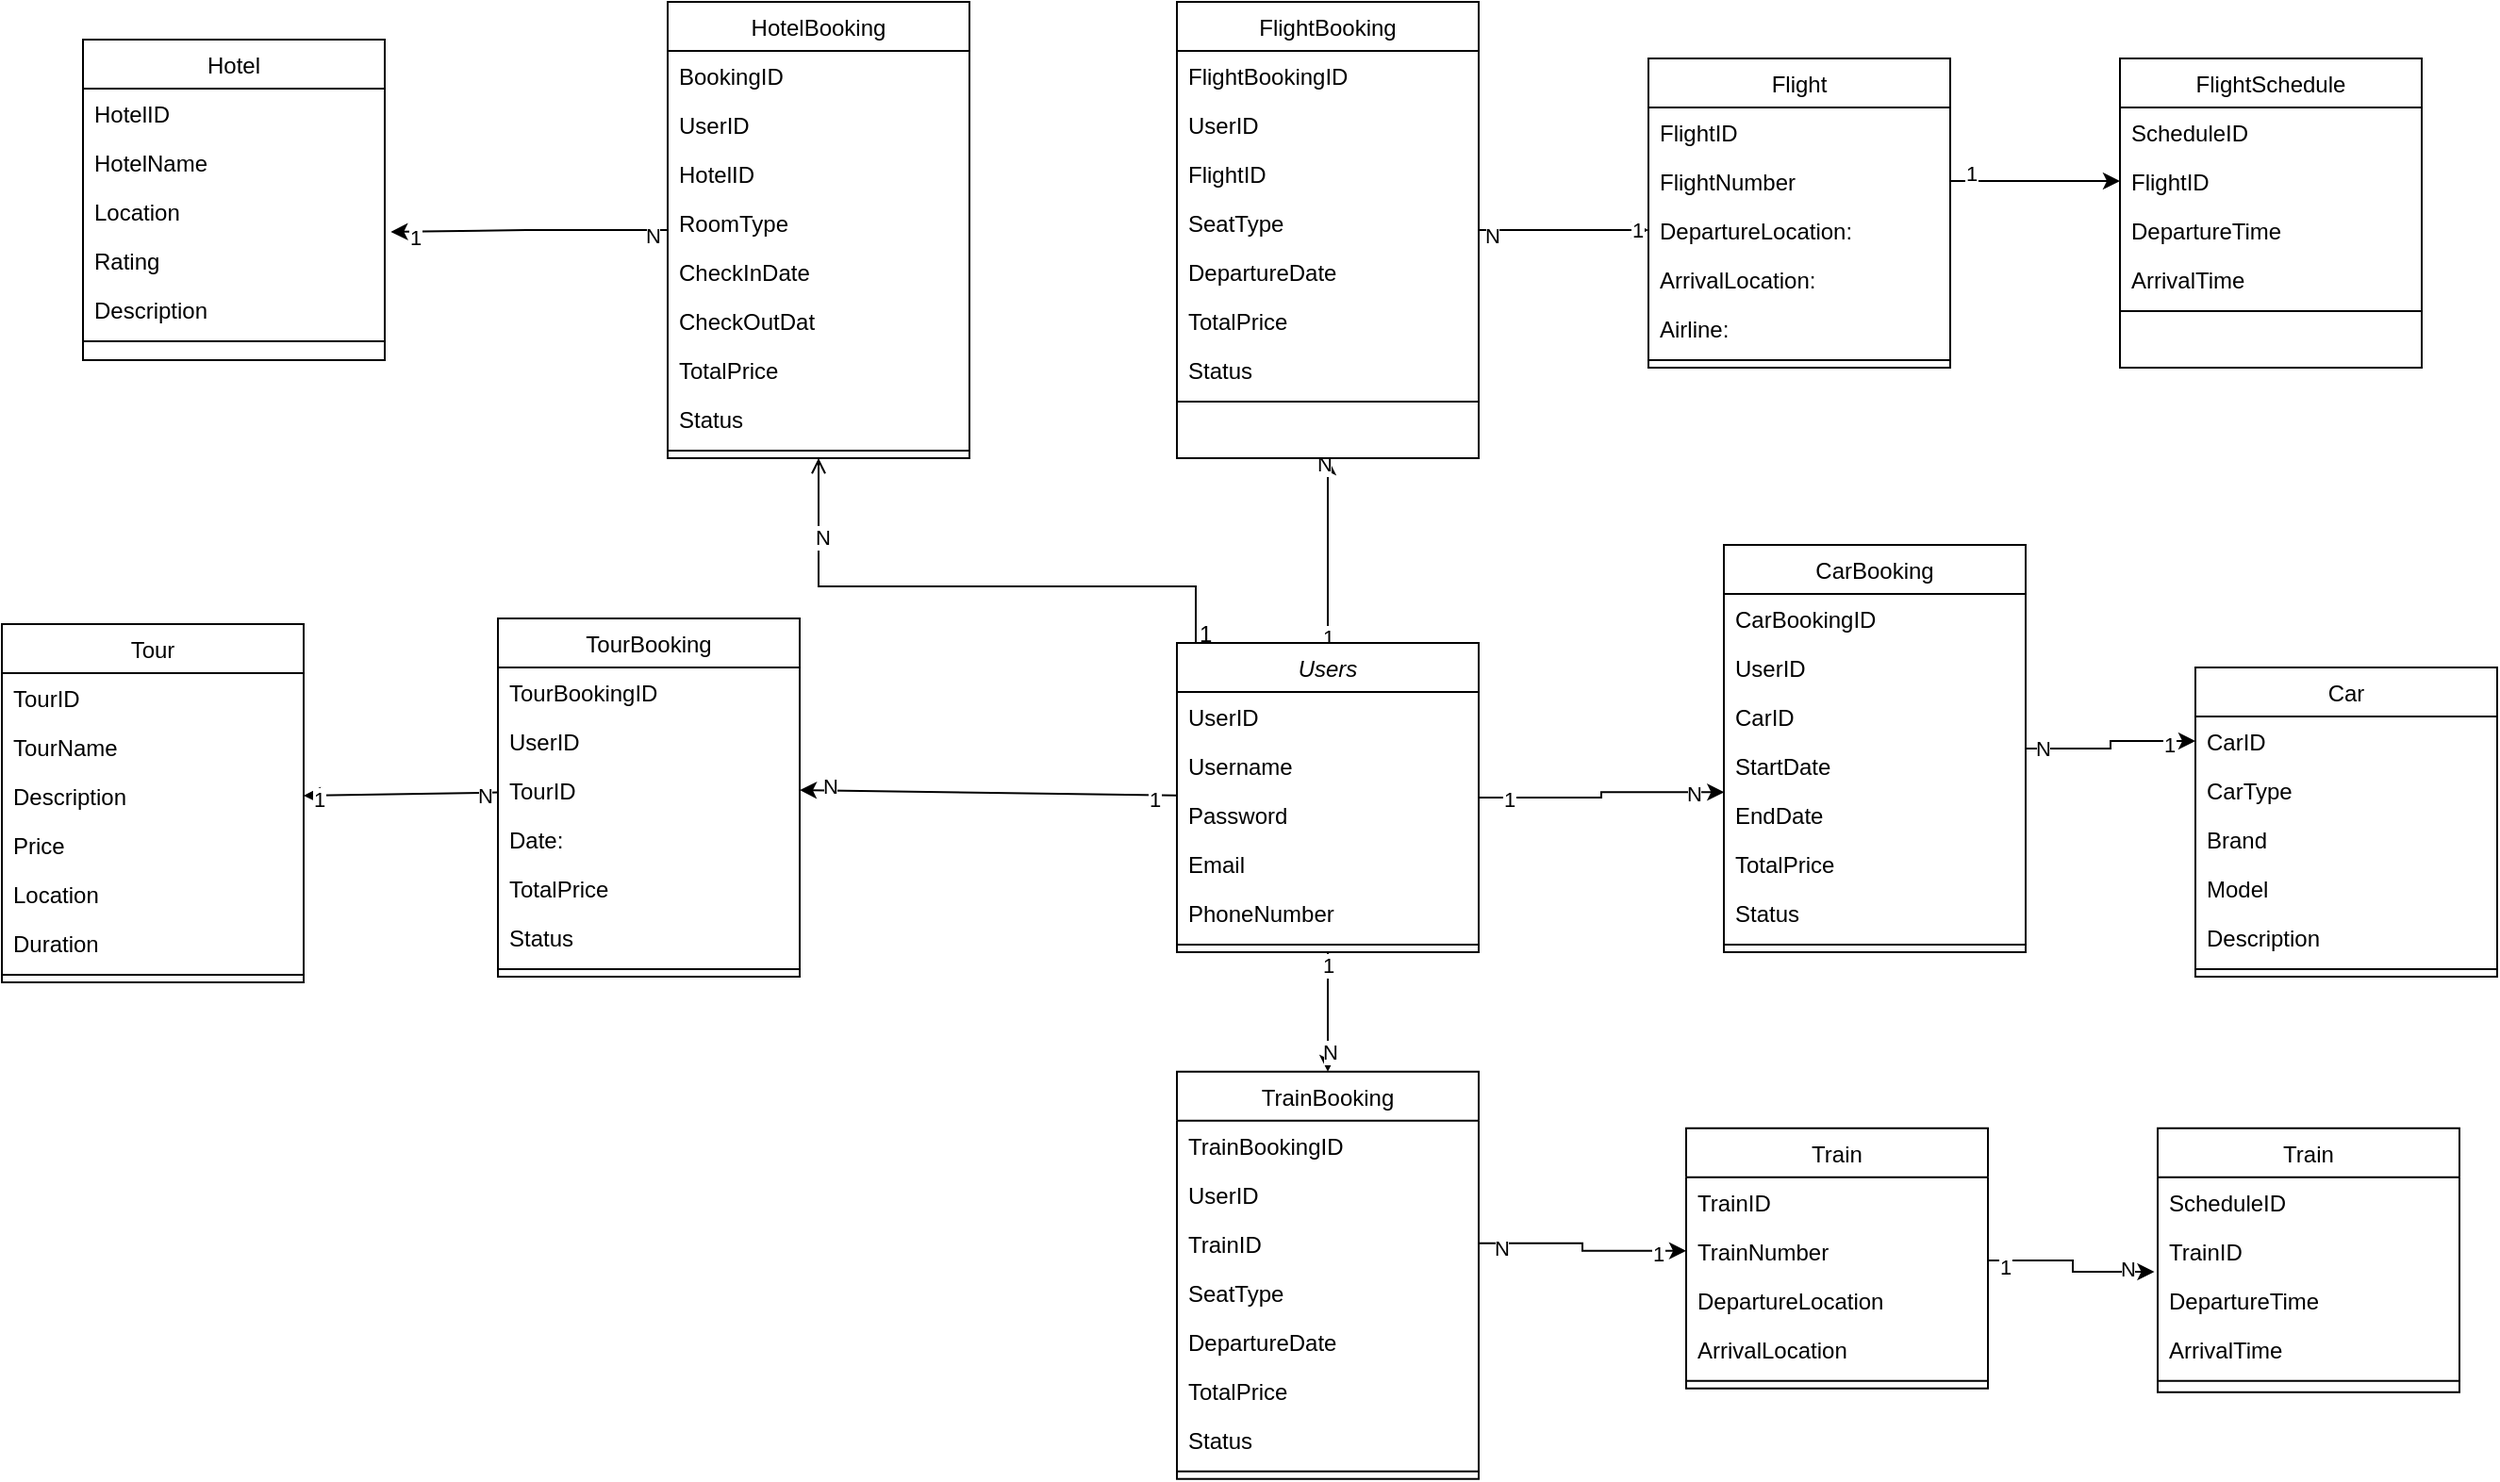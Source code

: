 <mxfile version="24.7.17">
  <diagram id="C5RBs43oDa-KdzZeNtuy" name="Page-1">
    <mxGraphModel dx="2336" dy="1909" grid="1" gridSize="10" guides="1" tooltips="1" connect="1" arrows="1" fold="1" page="1" pageScale="1" pageWidth="827" pageHeight="1169" math="0" shadow="0">
      <root>
        <mxCell id="WIyWlLk6GJQsqaUBKTNV-0" />
        <mxCell id="WIyWlLk6GJQsqaUBKTNV-1" parent="WIyWlLk6GJQsqaUBKTNV-0" />
        <mxCell id="hMe0CKcaAXt018rbI0BS-147" style="edgeStyle=orthogonalEdgeStyle;rounded=0;orthogonalLoop=1;jettySize=auto;html=1;entryX=0.5;entryY=1;entryDx=0;entryDy=0;" parent="WIyWlLk6GJQsqaUBKTNV-1" source="zkfFHV4jXpPFQw0GAbJ--0" target="hMe0CKcaAXt018rbI0BS-29" edge="1">
          <mxGeometry relative="1" as="geometry" />
        </mxCell>
        <mxCell id="hMe0CKcaAXt018rbI0BS-148" value="1" style="edgeLabel;html=1;align=center;verticalAlign=middle;resizable=0;points=[];" parent="hMe0CKcaAXt018rbI0BS-147" vertex="1" connectable="0">
          <mxGeometry x="-0.942" relative="1" as="geometry">
            <mxPoint as="offset" />
          </mxGeometry>
        </mxCell>
        <mxCell id="hMe0CKcaAXt018rbI0BS-149" value="N" style="edgeLabel;html=1;align=center;verticalAlign=middle;resizable=0;points=[];" parent="hMe0CKcaAXt018rbI0BS-147" vertex="1" connectable="0">
          <mxGeometry x="0.935" y="2" relative="1" as="geometry">
            <mxPoint as="offset" />
          </mxGeometry>
        </mxCell>
        <mxCell id="hMe0CKcaAXt018rbI0BS-162" style="edgeStyle=orthogonalEdgeStyle;rounded=0;orthogonalLoop=1;jettySize=auto;html=1;entryX=0.001;entryY=1.043;entryDx=0;entryDy=0;entryPerimeter=0;" parent="WIyWlLk6GJQsqaUBKTNV-1" source="zkfFHV4jXpPFQw0GAbJ--0" target="hMe0CKcaAXt018rbI0BS-89" edge="1">
          <mxGeometry relative="1" as="geometry" />
        </mxCell>
        <mxCell id="hMe0CKcaAXt018rbI0BS-164" value="1" style="edgeLabel;html=1;align=center;verticalAlign=middle;resizable=0;points=[];" parent="hMe0CKcaAXt018rbI0BS-162" vertex="1" connectable="0">
          <mxGeometry x="-0.765" y="-1" relative="1" as="geometry">
            <mxPoint as="offset" />
          </mxGeometry>
        </mxCell>
        <mxCell id="hMe0CKcaAXt018rbI0BS-165" value="N" style="edgeLabel;html=1;align=center;verticalAlign=middle;resizable=0;points=[];" parent="hMe0CKcaAXt018rbI0BS-162" vertex="1" connectable="0">
          <mxGeometry x="0.752" y="-1" relative="1" as="geometry">
            <mxPoint as="offset" />
          </mxGeometry>
        </mxCell>
        <mxCell id="hMe0CKcaAXt018rbI0BS-168" style="edgeStyle=orthogonalEdgeStyle;rounded=0;orthogonalLoop=1;jettySize=auto;html=1;entryX=0.5;entryY=0;entryDx=0;entryDy=0;" parent="WIyWlLk6GJQsqaUBKTNV-1" source="zkfFHV4jXpPFQw0GAbJ--0" target="hMe0CKcaAXt018rbI0BS-112" edge="1">
          <mxGeometry relative="1" as="geometry" />
        </mxCell>
        <mxCell id="hMe0CKcaAXt018rbI0BS-170" value="1" style="edgeLabel;html=1;align=center;verticalAlign=middle;resizable=0;points=[];" parent="hMe0CKcaAXt018rbI0BS-168" vertex="1" connectable="0">
          <mxGeometry x="-0.791" relative="1" as="geometry">
            <mxPoint as="offset" />
          </mxGeometry>
        </mxCell>
        <mxCell id="hMe0CKcaAXt018rbI0BS-171" value="N" style="edgeLabel;html=1;align=center;verticalAlign=middle;resizable=0;points=[];" parent="hMe0CKcaAXt018rbI0BS-168" vertex="1" connectable="0">
          <mxGeometry x="0.678" y="1" relative="1" as="geometry">
            <mxPoint as="offset" />
          </mxGeometry>
        </mxCell>
        <mxCell id="zkfFHV4jXpPFQw0GAbJ--0" value="Users" style="swimlane;fontStyle=2;align=center;verticalAlign=top;childLayout=stackLayout;horizontal=1;startSize=26;horizontalStack=0;resizeParent=1;resizeLast=0;collapsible=1;marginBottom=0;rounded=0;shadow=0;strokeWidth=1;" parent="WIyWlLk6GJQsqaUBKTNV-1" vertex="1">
          <mxGeometry x="50" y="30" width="160" height="164" as="geometry">
            <mxRectangle x="230" y="140" width="160" height="26" as="alternateBounds" />
          </mxGeometry>
        </mxCell>
        <mxCell id="zkfFHV4jXpPFQw0GAbJ--1" value="UserID" style="text;align=left;verticalAlign=top;spacingLeft=4;spacingRight=4;overflow=hidden;rotatable=0;points=[[0,0.5],[1,0.5]];portConstraint=eastwest;" parent="zkfFHV4jXpPFQw0GAbJ--0" vertex="1">
          <mxGeometry y="26" width="160" height="26" as="geometry" />
        </mxCell>
        <mxCell id="zkfFHV4jXpPFQw0GAbJ--2" value="Username" style="text;align=left;verticalAlign=top;spacingLeft=4;spacingRight=4;overflow=hidden;rotatable=0;points=[[0,0.5],[1,0.5]];portConstraint=eastwest;rounded=0;shadow=0;html=0;" parent="zkfFHV4jXpPFQw0GAbJ--0" vertex="1">
          <mxGeometry y="52" width="160" height="26" as="geometry" />
        </mxCell>
        <mxCell id="zkfFHV4jXpPFQw0GAbJ--3" value="Password" style="text;align=left;verticalAlign=top;spacingLeft=4;spacingRight=4;overflow=hidden;rotatable=0;points=[[0,0.5],[1,0.5]];portConstraint=eastwest;rounded=0;shadow=0;html=0;" parent="zkfFHV4jXpPFQw0GAbJ--0" vertex="1">
          <mxGeometry y="78" width="160" height="26" as="geometry" />
        </mxCell>
        <mxCell id="hMe0CKcaAXt018rbI0BS-12" value="Email" style="text;align=left;verticalAlign=top;spacingLeft=4;spacingRight=4;overflow=hidden;rotatable=0;points=[[0,0.5],[1,0.5]];portConstraint=eastwest;rounded=0;shadow=0;html=0;" parent="zkfFHV4jXpPFQw0GAbJ--0" vertex="1">
          <mxGeometry y="104" width="160" height="26" as="geometry" />
        </mxCell>
        <mxCell id="hMe0CKcaAXt018rbI0BS-14" value="PhoneNumber" style="text;align=left;verticalAlign=top;spacingLeft=4;spacingRight=4;overflow=hidden;rotatable=0;points=[[0,0.5],[1,0.5]];portConstraint=eastwest;rounded=0;shadow=0;html=0;" parent="zkfFHV4jXpPFQw0GAbJ--0" vertex="1">
          <mxGeometry y="130" width="160" height="26" as="geometry" />
        </mxCell>
        <mxCell id="zkfFHV4jXpPFQw0GAbJ--4" value="" style="line;html=1;strokeWidth=1;align=left;verticalAlign=middle;spacingTop=-1;spacingLeft=3;spacingRight=3;rotatable=0;labelPosition=right;points=[];portConstraint=eastwest;" parent="zkfFHV4jXpPFQw0GAbJ--0" vertex="1">
          <mxGeometry y="156" width="160" height="8" as="geometry" />
        </mxCell>
        <mxCell id="hMe0CKcaAXt018rbI0BS-144" style="edgeStyle=orthogonalEdgeStyle;rounded=0;orthogonalLoop=1;jettySize=auto;html=1;entryX=1.02;entryY=-0.079;entryDx=0;entryDy=0;entryPerimeter=0;" parent="WIyWlLk6GJQsqaUBKTNV-1" source="zkfFHV4jXpPFQw0GAbJ--17" target="hMe0CKcaAXt018rbI0BS-23" edge="1">
          <mxGeometry relative="1" as="geometry" />
        </mxCell>
        <mxCell id="hMe0CKcaAXt018rbI0BS-146" value="1" style="edgeLabel;html=1;align=center;verticalAlign=middle;resizable=0;points=[];" parent="hMe0CKcaAXt018rbI0BS-144" vertex="1" connectable="0">
          <mxGeometry x="0.835" y="3" relative="1" as="geometry">
            <mxPoint as="offset" />
          </mxGeometry>
        </mxCell>
        <mxCell id="hMe0CKcaAXt018rbI0BS-155" value="N" style="edgeLabel;html=1;align=center;verticalAlign=middle;resizable=0;points=[];" parent="hMe0CKcaAXt018rbI0BS-144" vertex="1" connectable="0">
          <mxGeometry x="-0.893" y="3" relative="1" as="geometry">
            <mxPoint as="offset" />
          </mxGeometry>
        </mxCell>
        <mxCell id="zkfFHV4jXpPFQw0GAbJ--17" value="HotelBooking" style="swimlane;fontStyle=0;align=center;verticalAlign=top;childLayout=stackLayout;horizontal=1;startSize=26;horizontalStack=0;resizeParent=1;resizeLast=0;collapsible=1;marginBottom=0;rounded=0;shadow=0;strokeWidth=1;" parent="WIyWlLk6GJQsqaUBKTNV-1" vertex="1">
          <mxGeometry x="-220" y="-310" width="160" height="242" as="geometry">
            <mxRectangle x="550" y="140" width="160" height="26" as="alternateBounds" />
          </mxGeometry>
        </mxCell>
        <mxCell id="zkfFHV4jXpPFQw0GAbJ--18" value="BookingID" style="text;align=left;verticalAlign=top;spacingLeft=4;spacingRight=4;overflow=hidden;rotatable=0;points=[[0,0.5],[1,0.5]];portConstraint=eastwest;" parent="zkfFHV4jXpPFQw0GAbJ--17" vertex="1">
          <mxGeometry y="26" width="160" height="26" as="geometry" />
        </mxCell>
        <mxCell id="zkfFHV4jXpPFQw0GAbJ--19" value="UserID" style="text;align=left;verticalAlign=top;spacingLeft=4;spacingRight=4;overflow=hidden;rotatable=0;points=[[0,0.5],[1,0.5]];portConstraint=eastwest;rounded=0;shadow=0;html=0;" parent="zkfFHV4jXpPFQw0GAbJ--17" vertex="1">
          <mxGeometry y="52" width="160" height="26" as="geometry" />
        </mxCell>
        <mxCell id="zkfFHV4jXpPFQw0GAbJ--20" value="HotelID" style="text;align=left;verticalAlign=top;spacingLeft=4;spacingRight=4;overflow=hidden;rotatable=0;points=[[0,0.5],[1,0.5]];portConstraint=eastwest;rounded=0;shadow=0;html=0;" parent="zkfFHV4jXpPFQw0GAbJ--17" vertex="1">
          <mxGeometry y="78" width="160" height="26" as="geometry" />
        </mxCell>
        <mxCell id="zkfFHV4jXpPFQw0GAbJ--21" value="RoomType" style="text;align=left;verticalAlign=top;spacingLeft=4;spacingRight=4;overflow=hidden;rotatable=0;points=[[0,0.5],[1,0.5]];portConstraint=eastwest;rounded=0;shadow=0;html=0;" parent="zkfFHV4jXpPFQw0GAbJ--17" vertex="1">
          <mxGeometry y="104" width="160" height="26" as="geometry" />
        </mxCell>
        <mxCell id="hMe0CKcaAXt018rbI0BS-16" value="CheckInDate" style="text;align=left;verticalAlign=top;spacingLeft=4;spacingRight=4;overflow=hidden;rotatable=0;points=[[0,0.5],[1,0.5]];portConstraint=eastwest;rounded=0;shadow=0;html=0;" parent="zkfFHV4jXpPFQw0GAbJ--17" vertex="1">
          <mxGeometry y="130" width="160" height="26" as="geometry" />
        </mxCell>
        <mxCell id="hMe0CKcaAXt018rbI0BS-17" value="CheckOutDat" style="text;align=left;verticalAlign=top;spacingLeft=4;spacingRight=4;overflow=hidden;rotatable=0;points=[[0,0.5],[1,0.5]];portConstraint=eastwest;rounded=0;shadow=0;html=0;" parent="zkfFHV4jXpPFQw0GAbJ--17" vertex="1">
          <mxGeometry y="156" width="160" height="26" as="geometry" />
        </mxCell>
        <mxCell id="hMe0CKcaAXt018rbI0BS-18" value="TotalPrice" style="text;align=left;verticalAlign=top;spacingLeft=4;spacingRight=4;overflow=hidden;rotatable=0;points=[[0,0.5],[1,0.5]];portConstraint=eastwest;rounded=0;shadow=0;html=0;" parent="zkfFHV4jXpPFQw0GAbJ--17" vertex="1">
          <mxGeometry y="182" width="160" height="26" as="geometry" />
        </mxCell>
        <mxCell id="zkfFHV4jXpPFQw0GAbJ--22" value="Status" style="text;align=left;verticalAlign=top;spacingLeft=4;spacingRight=4;overflow=hidden;rotatable=0;points=[[0,0.5],[1,0.5]];portConstraint=eastwest;rounded=0;shadow=0;html=0;" parent="zkfFHV4jXpPFQw0GAbJ--17" vertex="1">
          <mxGeometry y="208" width="160" height="26" as="geometry" />
        </mxCell>
        <mxCell id="zkfFHV4jXpPFQw0GAbJ--23" value="" style="line;html=1;strokeWidth=1;align=left;verticalAlign=middle;spacingTop=-1;spacingLeft=3;spacingRight=3;rotatable=0;labelPosition=right;points=[];portConstraint=eastwest;" parent="zkfFHV4jXpPFQw0GAbJ--17" vertex="1">
          <mxGeometry y="234" width="160" height="8" as="geometry" />
        </mxCell>
        <mxCell id="zkfFHV4jXpPFQw0GAbJ--26" value="" style="endArrow=open;shadow=0;strokeWidth=1;rounded=0;curved=0;endFill=1;edgeStyle=elbowEdgeStyle;elbow=vertical;" parent="WIyWlLk6GJQsqaUBKTNV-1" source="zkfFHV4jXpPFQw0GAbJ--0" target="zkfFHV4jXpPFQw0GAbJ--17" edge="1">
          <mxGeometry x="0.5" y="41" relative="1" as="geometry">
            <mxPoint x="380" y="192" as="sourcePoint" />
            <mxPoint x="540" y="192" as="targetPoint" />
            <mxPoint x="-40" y="32" as="offset" />
            <Array as="points">
              <mxPoint x="60" />
            </Array>
          </mxGeometry>
        </mxCell>
        <mxCell id="zkfFHV4jXpPFQw0GAbJ--27" value="1" style="resizable=0;align=left;verticalAlign=bottom;labelBackgroundColor=none;fontSize=12;" parent="zkfFHV4jXpPFQw0GAbJ--26" connectable="0" vertex="1">
          <mxGeometry x="-1" relative="1" as="geometry">
            <mxPoint y="4" as="offset" />
          </mxGeometry>
        </mxCell>
        <mxCell id="zkfFHV4jXpPFQw0GAbJ--28" value="" style="resizable=0;align=right;verticalAlign=bottom;labelBackgroundColor=none;fontSize=12;" parent="zkfFHV4jXpPFQw0GAbJ--26" connectable="0" vertex="1">
          <mxGeometry x="1" relative="1" as="geometry">
            <mxPoint x="-7" y="4" as="offset" />
          </mxGeometry>
        </mxCell>
        <mxCell id="hMe0CKcaAXt018rbI0BS-160" value="N" style="edgeLabel;html=1;align=center;verticalAlign=middle;resizable=0;points=[];" parent="zkfFHV4jXpPFQw0GAbJ--26" vertex="1" connectable="0">
          <mxGeometry x="0.717" y="-2" relative="1" as="geometry">
            <mxPoint as="offset" />
          </mxGeometry>
        </mxCell>
        <mxCell id="hMe0CKcaAXt018rbI0BS-19" value="Hotel " style="swimlane;fontStyle=0;align=center;verticalAlign=top;childLayout=stackLayout;horizontal=1;startSize=26;horizontalStack=0;resizeParent=1;resizeLast=0;collapsible=1;marginBottom=0;rounded=0;shadow=0;strokeWidth=1;" parent="WIyWlLk6GJQsqaUBKTNV-1" vertex="1">
          <mxGeometry x="-530" y="-290" width="160" height="170" as="geometry">
            <mxRectangle x="550" y="140" width="160" height="26" as="alternateBounds" />
          </mxGeometry>
        </mxCell>
        <mxCell id="hMe0CKcaAXt018rbI0BS-20" value="HotelID" style="text;align=left;verticalAlign=top;spacingLeft=4;spacingRight=4;overflow=hidden;rotatable=0;points=[[0,0.5],[1,0.5]];portConstraint=eastwest;" parent="hMe0CKcaAXt018rbI0BS-19" vertex="1">
          <mxGeometry y="26" width="160" height="26" as="geometry" />
        </mxCell>
        <mxCell id="hMe0CKcaAXt018rbI0BS-21" value="HotelName" style="text;align=left;verticalAlign=top;spacingLeft=4;spacingRight=4;overflow=hidden;rotatable=0;points=[[0,0.5],[1,0.5]];portConstraint=eastwest;rounded=0;shadow=0;html=0;" parent="hMe0CKcaAXt018rbI0BS-19" vertex="1">
          <mxGeometry y="52" width="160" height="26" as="geometry" />
        </mxCell>
        <mxCell id="hMe0CKcaAXt018rbI0BS-22" value="Location" style="text;align=left;verticalAlign=top;spacingLeft=4;spacingRight=4;overflow=hidden;rotatable=0;points=[[0,0.5],[1,0.5]];portConstraint=eastwest;rounded=0;shadow=0;html=0;" parent="hMe0CKcaAXt018rbI0BS-19" vertex="1">
          <mxGeometry y="78" width="160" height="26" as="geometry" />
        </mxCell>
        <mxCell id="hMe0CKcaAXt018rbI0BS-23" value="Rating" style="text;align=left;verticalAlign=top;spacingLeft=4;spacingRight=4;overflow=hidden;rotatable=0;points=[[0,0.5],[1,0.5]];portConstraint=eastwest;rounded=0;shadow=0;html=0;" parent="hMe0CKcaAXt018rbI0BS-19" vertex="1">
          <mxGeometry y="104" width="160" height="26" as="geometry" />
        </mxCell>
        <mxCell id="hMe0CKcaAXt018rbI0BS-24" value="Description" style="text;align=left;verticalAlign=top;spacingLeft=4;spacingRight=4;overflow=hidden;rotatable=0;points=[[0,0.5],[1,0.5]];portConstraint=eastwest;rounded=0;shadow=0;html=0;" parent="hMe0CKcaAXt018rbI0BS-19" vertex="1">
          <mxGeometry y="130" width="160" height="26" as="geometry" />
        </mxCell>
        <mxCell id="hMe0CKcaAXt018rbI0BS-28" value="" style="line;html=1;strokeWidth=1;align=left;verticalAlign=middle;spacingTop=-1;spacingLeft=3;spacingRight=3;rotatable=0;labelPosition=right;points=[];portConstraint=eastwest;" parent="hMe0CKcaAXt018rbI0BS-19" vertex="1">
          <mxGeometry y="156" width="160" height="8" as="geometry" />
        </mxCell>
        <mxCell id="hMe0CKcaAXt018rbI0BS-151" style="edgeStyle=orthogonalEdgeStyle;rounded=0;orthogonalLoop=1;jettySize=auto;html=1;entryX=0;entryY=0.5;entryDx=0;entryDy=0;" parent="WIyWlLk6GJQsqaUBKTNV-1" source="hMe0CKcaAXt018rbI0BS-29" target="hMe0CKcaAXt018rbI0BS-42" edge="1">
          <mxGeometry relative="1" as="geometry" />
        </mxCell>
        <mxCell id="hMe0CKcaAXt018rbI0BS-153" value="1" style="edgeLabel;html=1;align=center;verticalAlign=middle;resizable=0;points=[];" parent="hMe0CKcaAXt018rbI0BS-151" vertex="1" connectable="0">
          <mxGeometry x="0.867" relative="1" as="geometry">
            <mxPoint as="offset" />
          </mxGeometry>
        </mxCell>
        <mxCell id="hMe0CKcaAXt018rbI0BS-154" value="N" style="edgeLabel;html=1;align=center;verticalAlign=middle;resizable=0;points=[];" parent="hMe0CKcaAXt018rbI0BS-151" vertex="1" connectable="0">
          <mxGeometry x="-0.846" y="-3" relative="1" as="geometry">
            <mxPoint as="offset" />
          </mxGeometry>
        </mxCell>
        <mxCell id="hMe0CKcaAXt018rbI0BS-29" value="FlightBooking" style="swimlane;fontStyle=0;align=center;verticalAlign=top;childLayout=stackLayout;horizontal=1;startSize=26;horizontalStack=0;resizeParent=1;resizeLast=0;collapsible=1;marginBottom=0;rounded=0;shadow=0;strokeWidth=1;" parent="WIyWlLk6GJQsqaUBKTNV-1" vertex="1">
          <mxGeometry x="50" y="-310" width="160" height="242" as="geometry">
            <mxRectangle x="550" y="140" width="160" height="26" as="alternateBounds" />
          </mxGeometry>
        </mxCell>
        <mxCell id="hMe0CKcaAXt018rbI0BS-30" value="FlightBookingID" style="text;align=left;verticalAlign=top;spacingLeft=4;spacingRight=4;overflow=hidden;rotatable=0;points=[[0,0.5],[1,0.5]];portConstraint=eastwest;" parent="hMe0CKcaAXt018rbI0BS-29" vertex="1">
          <mxGeometry y="26" width="160" height="26" as="geometry" />
        </mxCell>
        <mxCell id="hMe0CKcaAXt018rbI0BS-31" value="UserID" style="text;align=left;verticalAlign=top;spacingLeft=4;spacingRight=4;overflow=hidden;rotatable=0;points=[[0,0.5],[1,0.5]];portConstraint=eastwest;rounded=0;shadow=0;html=0;" parent="hMe0CKcaAXt018rbI0BS-29" vertex="1">
          <mxGeometry y="52" width="160" height="26" as="geometry" />
        </mxCell>
        <mxCell id="hMe0CKcaAXt018rbI0BS-32" value="FlightID" style="text;align=left;verticalAlign=top;spacingLeft=4;spacingRight=4;overflow=hidden;rotatable=0;points=[[0,0.5],[1,0.5]];portConstraint=eastwest;rounded=0;shadow=0;html=0;" parent="hMe0CKcaAXt018rbI0BS-29" vertex="1">
          <mxGeometry y="78" width="160" height="26" as="geometry" />
        </mxCell>
        <mxCell id="hMe0CKcaAXt018rbI0BS-33" value="SeatType" style="text;align=left;verticalAlign=top;spacingLeft=4;spacingRight=4;overflow=hidden;rotatable=0;points=[[0,0.5],[1,0.5]];portConstraint=eastwest;rounded=0;shadow=0;html=0;" parent="hMe0CKcaAXt018rbI0BS-29" vertex="1">
          <mxGeometry y="104" width="160" height="26" as="geometry" />
        </mxCell>
        <mxCell id="hMe0CKcaAXt018rbI0BS-34" value="DepartureDate" style="text;align=left;verticalAlign=top;spacingLeft=4;spacingRight=4;overflow=hidden;rotatable=0;points=[[0,0.5],[1,0.5]];portConstraint=eastwest;rounded=0;shadow=0;html=0;" parent="hMe0CKcaAXt018rbI0BS-29" vertex="1">
          <mxGeometry y="130" width="160" height="26" as="geometry" />
        </mxCell>
        <mxCell id="hMe0CKcaAXt018rbI0BS-36" value="TotalPrice" style="text;align=left;verticalAlign=top;spacingLeft=4;spacingRight=4;overflow=hidden;rotatable=0;points=[[0,0.5],[1,0.5]];portConstraint=eastwest;rounded=0;shadow=0;html=0;" parent="hMe0CKcaAXt018rbI0BS-29" vertex="1">
          <mxGeometry y="156" width="160" height="26" as="geometry" />
        </mxCell>
        <mxCell id="hMe0CKcaAXt018rbI0BS-37" value="Status" style="text;align=left;verticalAlign=top;spacingLeft=4;spacingRight=4;overflow=hidden;rotatable=0;points=[[0,0.5],[1,0.5]];portConstraint=eastwest;rounded=0;shadow=0;html=0;" parent="hMe0CKcaAXt018rbI0BS-29" vertex="1">
          <mxGeometry y="182" width="160" height="26" as="geometry" />
        </mxCell>
        <mxCell id="hMe0CKcaAXt018rbI0BS-38" value="" style="line;html=1;strokeWidth=1;align=left;verticalAlign=middle;spacingTop=-1;spacingLeft=3;spacingRight=3;rotatable=0;labelPosition=right;points=[];portConstraint=eastwest;" parent="hMe0CKcaAXt018rbI0BS-29" vertex="1">
          <mxGeometry y="208" width="160" height="8" as="geometry" />
        </mxCell>
        <mxCell id="hMe0CKcaAXt018rbI0BS-39" value="Flight" style="swimlane;fontStyle=0;align=center;verticalAlign=top;childLayout=stackLayout;horizontal=1;startSize=26;horizontalStack=0;resizeParent=1;resizeLast=0;collapsible=1;marginBottom=0;rounded=0;shadow=0;strokeWidth=1;" parent="WIyWlLk6GJQsqaUBKTNV-1" vertex="1">
          <mxGeometry x="300" y="-280" width="160" height="164" as="geometry">
            <mxRectangle x="550" y="140" width="160" height="26" as="alternateBounds" />
          </mxGeometry>
        </mxCell>
        <mxCell id="hMe0CKcaAXt018rbI0BS-40" value="FlightID" style="text;align=left;verticalAlign=top;spacingLeft=4;spacingRight=4;overflow=hidden;rotatable=0;points=[[0,0.5],[1,0.5]];portConstraint=eastwest;" parent="hMe0CKcaAXt018rbI0BS-39" vertex="1">
          <mxGeometry y="26" width="160" height="26" as="geometry" />
        </mxCell>
        <mxCell id="hMe0CKcaAXt018rbI0BS-41" value="FlightNumber" style="text;align=left;verticalAlign=top;spacingLeft=4;spacingRight=4;overflow=hidden;rotatable=0;points=[[0,0.5],[1,0.5]];portConstraint=eastwest;rounded=0;shadow=0;html=0;" parent="hMe0CKcaAXt018rbI0BS-39" vertex="1">
          <mxGeometry y="52" width="160" height="26" as="geometry" />
        </mxCell>
        <mxCell id="hMe0CKcaAXt018rbI0BS-42" value="DepartureLocation:" style="text;align=left;verticalAlign=top;spacingLeft=4;spacingRight=4;overflow=hidden;rotatable=0;points=[[0,0.5],[1,0.5]];portConstraint=eastwest;rounded=0;shadow=0;html=0;" parent="hMe0CKcaAXt018rbI0BS-39" vertex="1">
          <mxGeometry y="78" width="160" height="26" as="geometry" />
        </mxCell>
        <mxCell id="hMe0CKcaAXt018rbI0BS-43" value="ArrivalLocation:" style="text;align=left;verticalAlign=top;spacingLeft=4;spacingRight=4;overflow=hidden;rotatable=0;points=[[0,0.5],[1,0.5]];portConstraint=eastwest;rounded=0;shadow=0;html=0;" parent="hMe0CKcaAXt018rbI0BS-39" vertex="1">
          <mxGeometry y="104" width="160" height="26" as="geometry" />
        </mxCell>
        <mxCell id="hMe0CKcaAXt018rbI0BS-46" value="Airline:" style="text;align=left;verticalAlign=top;spacingLeft=4;spacingRight=4;overflow=hidden;rotatable=0;points=[[0,0.5],[1,0.5]];portConstraint=eastwest;rounded=0;shadow=0;html=0;" parent="hMe0CKcaAXt018rbI0BS-39" vertex="1">
          <mxGeometry y="130" width="160" height="26" as="geometry" />
        </mxCell>
        <mxCell id="hMe0CKcaAXt018rbI0BS-47" value="" style="line;html=1;strokeWidth=1;align=left;verticalAlign=middle;spacingTop=-1;spacingLeft=3;spacingRight=3;rotatable=0;labelPosition=right;points=[];portConstraint=eastwest;" parent="hMe0CKcaAXt018rbI0BS-39" vertex="1">
          <mxGeometry y="156" width="160" height="8" as="geometry" />
        </mxCell>
        <mxCell id="hMe0CKcaAXt018rbI0BS-48" value="TourBooking" style="swimlane;fontStyle=0;align=center;verticalAlign=top;childLayout=stackLayout;horizontal=1;startSize=26;horizontalStack=0;resizeParent=1;resizeLast=0;collapsible=1;marginBottom=0;rounded=0;shadow=0;strokeWidth=1;" parent="WIyWlLk6GJQsqaUBKTNV-1" vertex="1">
          <mxGeometry x="-310" y="17" width="160" height="190" as="geometry">
            <mxRectangle x="550" y="140" width="160" height="26" as="alternateBounds" />
          </mxGeometry>
        </mxCell>
        <mxCell id="hMe0CKcaAXt018rbI0BS-49" value="TourBookingID" style="text;align=left;verticalAlign=top;spacingLeft=4;spacingRight=4;overflow=hidden;rotatable=0;points=[[0,0.5],[1,0.5]];portConstraint=eastwest;" parent="hMe0CKcaAXt018rbI0BS-48" vertex="1">
          <mxGeometry y="26" width="160" height="26" as="geometry" />
        </mxCell>
        <mxCell id="hMe0CKcaAXt018rbI0BS-50" value="UserID" style="text;align=left;verticalAlign=top;spacingLeft=4;spacingRight=4;overflow=hidden;rotatable=0;points=[[0,0.5],[1,0.5]];portConstraint=eastwest;rounded=0;shadow=0;html=0;" parent="hMe0CKcaAXt018rbI0BS-48" vertex="1">
          <mxGeometry y="52" width="160" height="26" as="geometry" />
        </mxCell>
        <mxCell id="hMe0CKcaAXt018rbI0BS-51" value="TourID" style="text;align=left;verticalAlign=top;spacingLeft=4;spacingRight=4;overflow=hidden;rotatable=0;points=[[0,0.5],[1,0.5]];portConstraint=eastwest;rounded=0;shadow=0;html=0;" parent="hMe0CKcaAXt018rbI0BS-48" vertex="1">
          <mxGeometry y="78" width="160" height="26" as="geometry" />
        </mxCell>
        <mxCell id="hMe0CKcaAXt018rbI0BS-52" value="Date:" style="text;align=left;verticalAlign=top;spacingLeft=4;spacingRight=4;overflow=hidden;rotatable=0;points=[[0,0.5],[1,0.5]];portConstraint=eastwest;rounded=0;shadow=0;html=0;" parent="hMe0CKcaAXt018rbI0BS-48" vertex="1">
          <mxGeometry y="104" width="160" height="26" as="geometry" />
        </mxCell>
        <mxCell id="hMe0CKcaAXt018rbI0BS-53" value="TotalPrice" style="text;align=left;verticalAlign=top;spacingLeft=4;spacingRight=4;overflow=hidden;rotatable=0;points=[[0,0.5],[1,0.5]];portConstraint=eastwest;rounded=0;shadow=0;html=0;" parent="hMe0CKcaAXt018rbI0BS-48" vertex="1">
          <mxGeometry y="130" width="160" height="26" as="geometry" />
        </mxCell>
        <mxCell id="hMe0CKcaAXt018rbI0BS-54" value="Status" style="text;align=left;verticalAlign=top;spacingLeft=4;spacingRight=4;overflow=hidden;rotatable=0;points=[[0,0.5],[1,0.5]];portConstraint=eastwest;rounded=0;shadow=0;html=0;" parent="hMe0CKcaAXt018rbI0BS-48" vertex="1">
          <mxGeometry y="156" width="160" height="26" as="geometry" />
        </mxCell>
        <mxCell id="hMe0CKcaAXt018rbI0BS-56" value="" style="line;html=1;strokeWidth=1;align=left;verticalAlign=middle;spacingTop=-1;spacingLeft=3;spacingRight=3;rotatable=0;labelPosition=right;points=[];portConstraint=eastwest;" parent="hMe0CKcaAXt018rbI0BS-48" vertex="1">
          <mxGeometry y="182" width="160" height="8" as="geometry" />
        </mxCell>
        <mxCell id="hMe0CKcaAXt018rbI0BS-75" value="Tour" style="swimlane;fontStyle=0;align=center;verticalAlign=top;childLayout=stackLayout;horizontal=1;startSize=26;horizontalStack=0;resizeParent=1;resizeLast=0;collapsible=1;marginBottom=0;rounded=0;shadow=0;strokeWidth=1;" parent="WIyWlLk6GJQsqaUBKTNV-1" vertex="1">
          <mxGeometry x="-573" y="20" width="160" height="190" as="geometry">
            <mxRectangle x="550" y="140" width="160" height="26" as="alternateBounds" />
          </mxGeometry>
        </mxCell>
        <mxCell id="hMe0CKcaAXt018rbI0BS-76" value="TourID" style="text;align=left;verticalAlign=top;spacingLeft=4;spacingRight=4;overflow=hidden;rotatable=0;points=[[0,0.5],[1,0.5]];portConstraint=eastwest;" parent="hMe0CKcaAXt018rbI0BS-75" vertex="1">
          <mxGeometry y="26" width="160" height="26" as="geometry" />
        </mxCell>
        <mxCell id="hMe0CKcaAXt018rbI0BS-77" value="TourName" style="text;align=left;verticalAlign=top;spacingLeft=4;spacingRight=4;overflow=hidden;rotatable=0;points=[[0,0.5],[1,0.5]];portConstraint=eastwest;rounded=0;shadow=0;html=0;" parent="hMe0CKcaAXt018rbI0BS-75" vertex="1">
          <mxGeometry y="52" width="160" height="26" as="geometry" />
        </mxCell>
        <mxCell id="hMe0CKcaAXt018rbI0BS-78" value="Description" style="text;align=left;verticalAlign=top;spacingLeft=4;spacingRight=4;overflow=hidden;rotatable=0;points=[[0,0.5],[1,0.5]];portConstraint=eastwest;rounded=0;shadow=0;html=0;" parent="hMe0CKcaAXt018rbI0BS-75" vertex="1">
          <mxGeometry y="78" width="160" height="26" as="geometry" />
        </mxCell>
        <mxCell id="hMe0CKcaAXt018rbI0BS-79" value="Price" style="text;align=left;verticalAlign=top;spacingLeft=4;spacingRight=4;overflow=hidden;rotatable=0;points=[[0,0.5],[1,0.5]];portConstraint=eastwest;rounded=0;shadow=0;html=0;" parent="hMe0CKcaAXt018rbI0BS-75" vertex="1">
          <mxGeometry y="104" width="160" height="26" as="geometry" />
        </mxCell>
        <mxCell id="hMe0CKcaAXt018rbI0BS-80" value="Location" style="text;align=left;verticalAlign=top;spacingLeft=4;spacingRight=4;overflow=hidden;rotatable=0;points=[[0,0.5],[1,0.5]];portConstraint=eastwest;rounded=0;shadow=0;html=0;" parent="hMe0CKcaAXt018rbI0BS-75" vertex="1">
          <mxGeometry y="130" width="160" height="26" as="geometry" />
        </mxCell>
        <mxCell id="hMe0CKcaAXt018rbI0BS-81" value="Duration" style="text;align=left;verticalAlign=top;spacingLeft=4;spacingRight=4;overflow=hidden;rotatable=0;points=[[0,0.5],[1,0.5]];portConstraint=eastwest;rounded=0;shadow=0;html=0;" parent="hMe0CKcaAXt018rbI0BS-75" vertex="1">
          <mxGeometry y="156" width="160" height="26" as="geometry" />
        </mxCell>
        <mxCell id="hMe0CKcaAXt018rbI0BS-83" value="" style="line;html=1;strokeWidth=1;align=left;verticalAlign=middle;spacingTop=-1;spacingLeft=3;spacingRight=3;rotatable=0;labelPosition=right;points=[];portConstraint=eastwest;" parent="hMe0CKcaAXt018rbI0BS-75" vertex="1">
          <mxGeometry y="182" width="160" height="8" as="geometry" />
        </mxCell>
        <mxCell id="hMe0CKcaAXt018rbI0BS-163" style="edgeStyle=orthogonalEdgeStyle;rounded=0;orthogonalLoop=1;jettySize=auto;html=1;" parent="WIyWlLk6GJQsqaUBKTNV-1" source="hMe0CKcaAXt018rbI0BS-85" target="hMe0CKcaAXt018rbI0BS-104" edge="1">
          <mxGeometry relative="1" as="geometry" />
        </mxCell>
        <mxCell id="hMe0CKcaAXt018rbI0BS-166" value="N" style="edgeLabel;html=1;align=center;verticalAlign=middle;resizable=0;points=[];" parent="hMe0CKcaAXt018rbI0BS-163" vertex="1" connectable="0">
          <mxGeometry x="-0.814" relative="1" as="geometry">
            <mxPoint as="offset" />
          </mxGeometry>
        </mxCell>
        <mxCell id="hMe0CKcaAXt018rbI0BS-167" value="1" style="edgeLabel;html=1;align=center;verticalAlign=middle;resizable=0;points=[];" parent="hMe0CKcaAXt018rbI0BS-163" vertex="1" connectable="0">
          <mxGeometry x="0.69" y="-2" relative="1" as="geometry">
            <mxPoint as="offset" />
          </mxGeometry>
        </mxCell>
        <mxCell id="hMe0CKcaAXt018rbI0BS-85" value="CarBooking" style="swimlane;fontStyle=0;align=center;verticalAlign=top;childLayout=stackLayout;horizontal=1;startSize=26;horizontalStack=0;resizeParent=1;resizeLast=0;collapsible=1;marginBottom=0;rounded=0;shadow=0;strokeWidth=1;" parent="WIyWlLk6GJQsqaUBKTNV-1" vertex="1">
          <mxGeometry x="340" y="-22" width="160" height="216" as="geometry">
            <mxRectangle x="550" y="140" width="160" height="26" as="alternateBounds" />
          </mxGeometry>
        </mxCell>
        <mxCell id="hMe0CKcaAXt018rbI0BS-86" value="CarBookingID" style="text;align=left;verticalAlign=top;spacingLeft=4;spacingRight=4;overflow=hidden;rotatable=0;points=[[0,0.5],[1,0.5]];portConstraint=eastwest;" parent="hMe0CKcaAXt018rbI0BS-85" vertex="1">
          <mxGeometry y="26" width="160" height="26" as="geometry" />
        </mxCell>
        <mxCell id="hMe0CKcaAXt018rbI0BS-87" value="UserID" style="text;align=left;verticalAlign=top;spacingLeft=4;spacingRight=4;overflow=hidden;rotatable=0;points=[[0,0.5],[1,0.5]];portConstraint=eastwest;rounded=0;shadow=0;html=0;" parent="hMe0CKcaAXt018rbI0BS-85" vertex="1">
          <mxGeometry y="52" width="160" height="26" as="geometry" />
        </mxCell>
        <mxCell id="hMe0CKcaAXt018rbI0BS-88" value="CarID" style="text;align=left;verticalAlign=top;spacingLeft=4;spacingRight=4;overflow=hidden;rotatable=0;points=[[0,0.5],[1,0.5]];portConstraint=eastwest;rounded=0;shadow=0;html=0;" parent="hMe0CKcaAXt018rbI0BS-85" vertex="1">
          <mxGeometry y="78" width="160" height="26" as="geometry" />
        </mxCell>
        <mxCell id="hMe0CKcaAXt018rbI0BS-89" value="StartDate" style="text;align=left;verticalAlign=top;spacingLeft=4;spacingRight=4;overflow=hidden;rotatable=0;points=[[0,0.5],[1,0.5]];portConstraint=eastwest;rounded=0;shadow=0;html=0;" parent="hMe0CKcaAXt018rbI0BS-85" vertex="1">
          <mxGeometry y="104" width="160" height="26" as="geometry" />
        </mxCell>
        <mxCell id="hMe0CKcaAXt018rbI0BS-90" value="EndDate" style="text;align=left;verticalAlign=top;spacingLeft=4;spacingRight=4;overflow=hidden;rotatable=0;points=[[0,0.5],[1,0.5]];portConstraint=eastwest;rounded=0;shadow=0;html=0;" parent="hMe0CKcaAXt018rbI0BS-85" vertex="1">
          <mxGeometry y="130" width="160" height="26" as="geometry" />
        </mxCell>
        <mxCell id="hMe0CKcaAXt018rbI0BS-91" value="TotalPrice" style="text;align=left;verticalAlign=top;spacingLeft=4;spacingRight=4;overflow=hidden;rotatable=0;points=[[0,0.5],[1,0.5]];portConstraint=eastwest;rounded=0;shadow=0;html=0;" parent="hMe0CKcaAXt018rbI0BS-85" vertex="1">
          <mxGeometry y="156" width="160" height="26" as="geometry" />
        </mxCell>
        <mxCell id="hMe0CKcaAXt018rbI0BS-93" value="Status" style="text;align=left;verticalAlign=top;spacingLeft=4;spacingRight=4;overflow=hidden;rotatable=0;points=[[0,0.5],[1,0.5]];portConstraint=eastwest;rounded=0;shadow=0;html=0;" parent="hMe0CKcaAXt018rbI0BS-85" vertex="1">
          <mxGeometry y="182" width="160" height="26" as="geometry" />
        </mxCell>
        <mxCell id="hMe0CKcaAXt018rbI0BS-92" value="" style="line;html=1;strokeWidth=1;align=left;verticalAlign=middle;spacingTop=-1;spacingLeft=3;spacingRight=3;rotatable=0;labelPosition=right;points=[];portConstraint=eastwest;" parent="hMe0CKcaAXt018rbI0BS-85" vertex="1">
          <mxGeometry y="208" width="160" height="8" as="geometry" />
        </mxCell>
        <mxCell id="hMe0CKcaAXt018rbI0BS-103" value="Car " style="swimlane;fontStyle=0;align=center;verticalAlign=top;childLayout=stackLayout;horizontal=1;startSize=26;horizontalStack=0;resizeParent=1;resizeLast=0;collapsible=1;marginBottom=0;rounded=0;shadow=0;strokeWidth=1;" parent="WIyWlLk6GJQsqaUBKTNV-1" vertex="1">
          <mxGeometry x="590" y="43" width="160" height="164" as="geometry">
            <mxRectangle x="550" y="140" width="160" height="26" as="alternateBounds" />
          </mxGeometry>
        </mxCell>
        <mxCell id="hMe0CKcaAXt018rbI0BS-104" value="CarID" style="text;align=left;verticalAlign=top;spacingLeft=4;spacingRight=4;overflow=hidden;rotatable=0;points=[[0,0.5],[1,0.5]];portConstraint=eastwest;" parent="hMe0CKcaAXt018rbI0BS-103" vertex="1">
          <mxGeometry y="26" width="160" height="26" as="geometry" />
        </mxCell>
        <mxCell id="hMe0CKcaAXt018rbI0BS-105" value="CarType" style="text;align=left;verticalAlign=top;spacingLeft=4;spacingRight=4;overflow=hidden;rotatable=0;points=[[0,0.5],[1,0.5]];portConstraint=eastwest;rounded=0;shadow=0;html=0;" parent="hMe0CKcaAXt018rbI0BS-103" vertex="1">
          <mxGeometry y="52" width="160" height="26" as="geometry" />
        </mxCell>
        <mxCell id="hMe0CKcaAXt018rbI0BS-106" value="Brand" style="text;align=left;verticalAlign=top;spacingLeft=4;spacingRight=4;overflow=hidden;rotatable=0;points=[[0,0.5],[1,0.5]];portConstraint=eastwest;rounded=0;shadow=0;html=0;" parent="hMe0CKcaAXt018rbI0BS-103" vertex="1">
          <mxGeometry y="78" width="160" height="26" as="geometry" />
        </mxCell>
        <mxCell id="hMe0CKcaAXt018rbI0BS-107" value="Model" style="text;align=left;verticalAlign=top;spacingLeft=4;spacingRight=4;overflow=hidden;rotatable=0;points=[[0,0.5],[1,0.5]];portConstraint=eastwest;rounded=0;shadow=0;html=0;" parent="hMe0CKcaAXt018rbI0BS-103" vertex="1">
          <mxGeometry y="104" width="160" height="26" as="geometry" />
        </mxCell>
        <mxCell id="hMe0CKcaAXt018rbI0BS-108" value="Description" style="text;align=left;verticalAlign=top;spacingLeft=4;spacingRight=4;overflow=hidden;rotatable=0;points=[[0,0.5],[1,0.5]];portConstraint=eastwest;rounded=0;shadow=0;html=0;" parent="hMe0CKcaAXt018rbI0BS-103" vertex="1">
          <mxGeometry y="130" width="160" height="26" as="geometry" />
        </mxCell>
        <mxCell id="hMe0CKcaAXt018rbI0BS-111" value="" style="line;html=1;strokeWidth=1;align=left;verticalAlign=middle;spacingTop=-1;spacingLeft=3;spacingRight=3;rotatable=0;labelPosition=right;points=[];portConstraint=eastwest;" parent="hMe0CKcaAXt018rbI0BS-103" vertex="1">
          <mxGeometry y="156" width="160" height="8" as="geometry" />
        </mxCell>
        <mxCell id="hMe0CKcaAXt018rbI0BS-112" value="TrainBooking " style="swimlane;fontStyle=0;align=center;verticalAlign=top;childLayout=stackLayout;horizontal=1;startSize=26;horizontalStack=0;resizeParent=1;resizeLast=0;collapsible=1;marginBottom=0;rounded=0;shadow=0;strokeWidth=1;" parent="WIyWlLk6GJQsqaUBKTNV-1" vertex="1">
          <mxGeometry x="50" y="257.43" width="160" height="216" as="geometry">
            <mxRectangle x="550" y="140" width="160" height="26" as="alternateBounds" />
          </mxGeometry>
        </mxCell>
        <mxCell id="hMe0CKcaAXt018rbI0BS-113" value="TrainBookingID" style="text;align=left;verticalAlign=top;spacingLeft=4;spacingRight=4;overflow=hidden;rotatable=0;points=[[0,0.5],[1,0.5]];portConstraint=eastwest;" parent="hMe0CKcaAXt018rbI0BS-112" vertex="1">
          <mxGeometry y="26" width="160" height="26" as="geometry" />
        </mxCell>
        <mxCell id="hMe0CKcaAXt018rbI0BS-114" value="UserID" style="text;align=left;verticalAlign=top;spacingLeft=4;spacingRight=4;overflow=hidden;rotatable=0;points=[[0,0.5],[1,0.5]];portConstraint=eastwest;rounded=0;shadow=0;html=0;" parent="hMe0CKcaAXt018rbI0BS-112" vertex="1">
          <mxGeometry y="52" width="160" height="26" as="geometry" />
        </mxCell>
        <mxCell id="hMe0CKcaAXt018rbI0BS-115" value="TrainID" style="text;align=left;verticalAlign=top;spacingLeft=4;spacingRight=4;overflow=hidden;rotatable=0;points=[[0,0.5],[1,0.5]];portConstraint=eastwest;rounded=0;shadow=0;html=0;" parent="hMe0CKcaAXt018rbI0BS-112" vertex="1">
          <mxGeometry y="78" width="160" height="26" as="geometry" />
        </mxCell>
        <mxCell id="hMe0CKcaAXt018rbI0BS-116" value="SeatType" style="text;align=left;verticalAlign=top;spacingLeft=4;spacingRight=4;overflow=hidden;rotatable=0;points=[[0,0.5],[1,0.5]];portConstraint=eastwest;rounded=0;shadow=0;html=0;" parent="hMe0CKcaAXt018rbI0BS-112" vertex="1">
          <mxGeometry y="104" width="160" height="26" as="geometry" />
        </mxCell>
        <mxCell id="hMe0CKcaAXt018rbI0BS-117" value="DepartureDate" style="text;align=left;verticalAlign=top;spacingLeft=4;spacingRight=4;overflow=hidden;rotatable=0;points=[[0,0.5],[1,0.5]];portConstraint=eastwest;rounded=0;shadow=0;html=0;" parent="hMe0CKcaAXt018rbI0BS-112" vertex="1">
          <mxGeometry y="130" width="160" height="26" as="geometry" />
        </mxCell>
        <mxCell id="hMe0CKcaAXt018rbI0BS-118" value="TotalPrice" style="text;align=left;verticalAlign=top;spacingLeft=4;spacingRight=4;overflow=hidden;rotatable=0;points=[[0,0.5],[1,0.5]];portConstraint=eastwest;rounded=0;shadow=0;html=0;" parent="hMe0CKcaAXt018rbI0BS-112" vertex="1">
          <mxGeometry y="156" width="160" height="26" as="geometry" />
        </mxCell>
        <mxCell id="hMe0CKcaAXt018rbI0BS-119" value="Status" style="text;align=left;verticalAlign=top;spacingLeft=4;spacingRight=4;overflow=hidden;rotatable=0;points=[[0,0.5],[1,0.5]];portConstraint=eastwest;rounded=0;shadow=0;html=0;" parent="hMe0CKcaAXt018rbI0BS-112" vertex="1">
          <mxGeometry y="182" width="160" height="26" as="geometry" />
        </mxCell>
        <mxCell id="hMe0CKcaAXt018rbI0BS-120" value="" style="line;html=1;strokeWidth=1;align=left;verticalAlign=middle;spacingTop=-1;spacingLeft=3;spacingRight=3;rotatable=0;labelPosition=right;points=[];portConstraint=eastwest;" parent="hMe0CKcaAXt018rbI0BS-112" vertex="1">
          <mxGeometry y="208" width="160" height="8" as="geometry" />
        </mxCell>
        <mxCell id="hMe0CKcaAXt018rbI0BS-121" value="Train" style="swimlane;fontStyle=0;align=center;verticalAlign=top;childLayout=stackLayout;horizontal=1;startSize=26;horizontalStack=0;resizeParent=1;resizeLast=0;collapsible=1;marginBottom=0;rounded=0;shadow=0;strokeWidth=1;" parent="WIyWlLk6GJQsqaUBKTNV-1" vertex="1">
          <mxGeometry x="320" y="287.43" width="160" height="138" as="geometry">
            <mxRectangle x="550" y="140" width="160" height="26" as="alternateBounds" />
          </mxGeometry>
        </mxCell>
        <mxCell id="hMe0CKcaAXt018rbI0BS-122" value="TrainID" style="text;align=left;verticalAlign=top;spacingLeft=4;spacingRight=4;overflow=hidden;rotatable=0;points=[[0,0.5],[1,0.5]];portConstraint=eastwest;" parent="hMe0CKcaAXt018rbI0BS-121" vertex="1">
          <mxGeometry y="26" width="160" height="26" as="geometry" />
        </mxCell>
        <mxCell id="hMe0CKcaAXt018rbI0BS-123" value="TrainNumber" style="text;align=left;verticalAlign=top;spacingLeft=4;spacingRight=4;overflow=hidden;rotatable=0;points=[[0,0.5],[1,0.5]];portConstraint=eastwest;rounded=0;shadow=0;html=0;" parent="hMe0CKcaAXt018rbI0BS-121" vertex="1">
          <mxGeometry y="52" width="160" height="26" as="geometry" />
        </mxCell>
        <mxCell id="hMe0CKcaAXt018rbI0BS-124" value="DepartureLocation" style="text;align=left;verticalAlign=top;spacingLeft=4;spacingRight=4;overflow=hidden;rotatable=0;points=[[0,0.5],[1,0.5]];portConstraint=eastwest;rounded=0;shadow=0;html=0;" parent="hMe0CKcaAXt018rbI0BS-121" vertex="1">
          <mxGeometry y="78" width="160" height="26" as="geometry" />
        </mxCell>
        <mxCell id="hMe0CKcaAXt018rbI0BS-125" value="ArrivalLocation" style="text;align=left;verticalAlign=top;spacingLeft=4;spacingRight=4;overflow=hidden;rotatable=0;points=[[0,0.5],[1,0.5]];portConstraint=eastwest;rounded=0;shadow=0;html=0;" parent="hMe0CKcaAXt018rbI0BS-121" vertex="1">
          <mxGeometry y="104" width="160" height="26" as="geometry" />
        </mxCell>
        <mxCell id="hMe0CKcaAXt018rbI0BS-127" value="" style="line;html=1;strokeWidth=1;align=left;verticalAlign=middle;spacingTop=-1;spacingLeft=3;spacingRight=3;rotatable=0;labelPosition=right;points=[];portConstraint=eastwest;" parent="hMe0CKcaAXt018rbI0BS-121" vertex="1">
          <mxGeometry y="130" width="160" height="8" as="geometry" />
        </mxCell>
        <mxCell id="hMe0CKcaAXt018rbI0BS-141" style="rounded=0;orthogonalLoop=1;jettySize=auto;html=1;entryX=1;entryY=0.5;entryDx=0;entryDy=0;" parent="WIyWlLk6GJQsqaUBKTNV-1" source="zkfFHV4jXpPFQw0GAbJ--0" target="hMe0CKcaAXt018rbI0BS-51" edge="1">
          <mxGeometry relative="1" as="geometry" />
        </mxCell>
        <mxCell id="hMe0CKcaAXt018rbI0BS-142" value="1" style="edgeLabel;html=1;align=center;verticalAlign=middle;resizable=0;points=[];" parent="hMe0CKcaAXt018rbI0BS-141" vertex="1" connectable="0">
          <mxGeometry x="-0.877" y="2" relative="1" as="geometry">
            <mxPoint as="offset" />
          </mxGeometry>
        </mxCell>
        <mxCell id="hMe0CKcaAXt018rbI0BS-143" value="N" style="edgeLabel;html=1;align=center;verticalAlign=middle;resizable=0;points=[];" parent="hMe0CKcaAXt018rbI0BS-141" vertex="1" connectable="0">
          <mxGeometry x="0.838" y="-2" relative="1" as="geometry">
            <mxPoint as="offset" />
          </mxGeometry>
        </mxCell>
        <mxCell id="hMe0CKcaAXt018rbI0BS-158" style="rounded=0;orthogonalLoop=1;jettySize=auto;html=1;entryX=1;entryY=0.5;entryDx=0;entryDy=0;" parent="WIyWlLk6GJQsqaUBKTNV-1" source="hMe0CKcaAXt018rbI0BS-51" target="hMe0CKcaAXt018rbI0BS-78" edge="1">
          <mxGeometry relative="1" as="geometry" />
        </mxCell>
        <mxCell id="hMe0CKcaAXt018rbI0BS-159" value="N" style="edgeLabel;html=1;align=center;verticalAlign=middle;resizable=0;points=[];" parent="hMe0CKcaAXt018rbI0BS-158" vertex="1" connectable="0">
          <mxGeometry x="-0.864" y="1" relative="1" as="geometry">
            <mxPoint as="offset" />
          </mxGeometry>
        </mxCell>
        <mxCell id="hMe0CKcaAXt018rbI0BS-161" value="1" style="edgeLabel;html=1;align=center;verticalAlign=middle;resizable=0;points=[];" parent="hMe0CKcaAXt018rbI0BS-158" vertex="1" connectable="0">
          <mxGeometry x="0.851" y="2" relative="1" as="geometry">
            <mxPoint as="offset" />
          </mxGeometry>
        </mxCell>
        <mxCell id="hMe0CKcaAXt018rbI0BS-169" style="edgeStyle=orthogonalEdgeStyle;rounded=0;orthogonalLoop=1;jettySize=auto;html=1;entryX=0;entryY=0.5;entryDx=0;entryDy=0;" parent="WIyWlLk6GJQsqaUBKTNV-1" source="hMe0CKcaAXt018rbI0BS-115" target="hMe0CKcaAXt018rbI0BS-123" edge="1">
          <mxGeometry relative="1" as="geometry" />
        </mxCell>
        <mxCell id="hMe0CKcaAXt018rbI0BS-172" value="N" style="edgeLabel;html=1;align=center;verticalAlign=middle;resizable=0;points=[];" parent="hMe0CKcaAXt018rbI0BS-169" vertex="1" connectable="0">
          <mxGeometry x="-0.789" y="-2" relative="1" as="geometry">
            <mxPoint as="offset" />
          </mxGeometry>
        </mxCell>
        <mxCell id="hMe0CKcaAXt018rbI0BS-173" value="1" style="edgeLabel;html=1;align=center;verticalAlign=middle;resizable=0;points=[];" parent="hMe0CKcaAXt018rbI0BS-169" vertex="1" connectable="0">
          <mxGeometry x="0.724" y="-1" relative="1" as="geometry">
            <mxPoint as="offset" />
          </mxGeometry>
        </mxCell>
        <mxCell id="hMe0CKcaAXt018rbI0BS-176" value="FlightSchedule" style="swimlane;fontStyle=0;align=center;verticalAlign=top;childLayout=stackLayout;horizontal=1;startSize=26;horizontalStack=0;resizeParent=1;resizeLast=0;collapsible=1;marginBottom=0;rounded=0;shadow=0;strokeWidth=1;" parent="WIyWlLk6GJQsqaUBKTNV-1" vertex="1">
          <mxGeometry x="550" y="-280" width="160" height="164" as="geometry">
            <mxRectangle x="550" y="140" width="160" height="26" as="alternateBounds" />
          </mxGeometry>
        </mxCell>
        <mxCell id="hMe0CKcaAXt018rbI0BS-177" value=" ScheduleID" style="text;align=left;verticalAlign=top;spacingLeft=4;spacingRight=4;overflow=hidden;rotatable=0;points=[[0,0.5],[1,0.5]];portConstraint=eastwest;" parent="hMe0CKcaAXt018rbI0BS-176" vertex="1">
          <mxGeometry y="26" width="160" height="26" as="geometry" />
        </mxCell>
        <mxCell id="hMe0CKcaAXt018rbI0BS-178" value="FlightID " style="text;align=left;verticalAlign=top;spacingLeft=4;spacingRight=4;overflow=hidden;rotatable=0;points=[[0,0.5],[1,0.5]];portConstraint=eastwest;rounded=0;shadow=0;html=0;" parent="hMe0CKcaAXt018rbI0BS-176" vertex="1">
          <mxGeometry y="52" width="160" height="26" as="geometry" />
        </mxCell>
        <mxCell id="hMe0CKcaAXt018rbI0BS-179" value=" DepartureTime" style="text;align=left;verticalAlign=top;spacingLeft=4;spacingRight=4;overflow=hidden;rotatable=0;points=[[0,0.5],[1,0.5]];portConstraint=eastwest;rounded=0;shadow=0;html=0;" parent="hMe0CKcaAXt018rbI0BS-176" vertex="1">
          <mxGeometry y="78" width="160" height="26" as="geometry" />
        </mxCell>
        <mxCell id="hMe0CKcaAXt018rbI0BS-180" value="ArrivalTime" style="text;align=left;verticalAlign=top;spacingLeft=4;spacingRight=4;overflow=hidden;rotatable=0;points=[[0,0.5],[1,0.5]];portConstraint=eastwest;rounded=0;shadow=0;html=0;" parent="hMe0CKcaAXt018rbI0BS-176" vertex="1">
          <mxGeometry y="104" width="160" height="26" as="geometry" />
        </mxCell>
        <mxCell id="hMe0CKcaAXt018rbI0BS-182" value="" style="line;html=1;strokeWidth=1;align=left;verticalAlign=middle;spacingTop=-1;spacingLeft=3;spacingRight=3;rotatable=0;labelPosition=right;points=[];portConstraint=eastwest;" parent="hMe0CKcaAXt018rbI0BS-176" vertex="1">
          <mxGeometry y="130" width="160" height="8" as="geometry" />
        </mxCell>
        <mxCell id="hMe0CKcaAXt018rbI0BS-183" style="edgeStyle=orthogonalEdgeStyle;rounded=0;orthogonalLoop=1;jettySize=auto;html=1;" parent="WIyWlLk6GJQsqaUBKTNV-1" source="hMe0CKcaAXt018rbI0BS-41" target="hMe0CKcaAXt018rbI0BS-178" edge="1">
          <mxGeometry relative="1" as="geometry" />
        </mxCell>
        <mxCell id="hMe0CKcaAXt018rbI0BS-203" value="1" style="edgeLabel;html=1;align=center;verticalAlign=middle;resizable=0;points=[];" parent="hMe0CKcaAXt018rbI0BS-183" vertex="1" connectable="0">
          <mxGeometry x="-0.759" y="4" relative="1" as="geometry">
            <mxPoint as="offset" />
          </mxGeometry>
        </mxCell>
        <mxCell id="hMe0CKcaAXt018rbI0BS-192" value="Train" style="swimlane;fontStyle=0;align=center;verticalAlign=top;childLayout=stackLayout;horizontal=1;startSize=26;horizontalStack=0;resizeParent=1;resizeLast=0;collapsible=1;marginBottom=0;rounded=0;shadow=0;strokeWidth=1;" parent="WIyWlLk6GJQsqaUBKTNV-1" vertex="1">
          <mxGeometry x="570" y="287.43" width="160" height="140" as="geometry">
            <mxRectangle x="550" y="140" width="160" height="26" as="alternateBounds" />
          </mxGeometry>
        </mxCell>
        <mxCell id="hMe0CKcaAXt018rbI0BS-193" value="ScheduleID" style="text;align=left;verticalAlign=top;spacingLeft=4;spacingRight=4;overflow=hidden;rotatable=0;points=[[0,0.5],[1,0.5]];portConstraint=eastwest;" parent="hMe0CKcaAXt018rbI0BS-192" vertex="1">
          <mxGeometry y="26" width="160" height="26" as="geometry" />
        </mxCell>
        <mxCell id="hMe0CKcaAXt018rbI0BS-194" value=" TrainID" style="text;align=left;verticalAlign=top;spacingLeft=4;spacingRight=4;overflow=hidden;rotatable=0;points=[[0,0.5],[1,0.5]];portConstraint=eastwest;rounded=0;shadow=0;html=0;" parent="hMe0CKcaAXt018rbI0BS-192" vertex="1">
          <mxGeometry y="52" width="160" height="26" as="geometry" />
        </mxCell>
        <mxCell id="hMe0CKcaAXt018rbI0BS-195" value="DepartureTime" style="text;align=left;verticalAlign=top;spacingLeft=4;spacingRight=4;overflow=hidden;rotatable=0;points=[[0,0.5],[1,0.5]];portConstraint=eastwest;rounded=0;shadow=0;html=0;" parent="hMe0CKcaAXt018rbI0BS-192" vertex="1">
          <mxGeometry y="78" width="160" height="26" as="geometry" />
        </mxCell>
        <mxCell id="hMe0CKcaAXt018rbI0BS-196" value="ArrivalTime" style="text;align=left;verticalAlign=top;spacingLeft=4;spacingRight=4;overflow=hidden;rotatable=0;points=[[0,0.5],[1,0.5]];portConstraint=eastwest;rounded=0;shadow=0;html=0;" parent="hMe0CKcaAXt018rbI0BS-192" vertex="1">
          <mxGeometry y="104" width="160" height="26" as="geometry" />
        </mxCell>
        <mxCell id="hMe0CKcaAXt018rbI0BS-199" value="" style="line;html=1;strokeWidth=1;align=left;verticalAlign=middle;spacingTop=-1;spacingLeft=3;spacingRight=3;rotatable=0;labelPosition=right;points=[];portConstraint=eastwest;" parent="hMe0CKcaAXt018rbI0BS-192" vertex="1">
          <mxGeometry y="130" width="160" height="8" as="geometry" />
        </mxCell>
        <mxCell id="hMe0CKcaAXt018rbI0BS-200" style="edgeStyle=orthogonalEdgeStyle;rounded=0;orthogonalLoop=1;jettySize=auto;html=1;entryX=-0.011;entryY=-0.074;entryDx=0;entryDy=0;entryPerimeter=0;exitX=1;exitY=0.5;exitDx=0;exitDy=0;" parent="WIyWlLk6GJQsqaUBKTNV-1" source="hMe0CKcaAXt018rbI0BS-123" target="hMe0CKcaAXt018rbI0BS-195" edge="1">
          <mxGeometry relative="1" as="geometry">
            <Array as="points">
              <mxPoint x="480" y="357.43" />
              <mxPoint x="525" y="357.43" />
              <mxPoint x="525" y="363.43" />
            </Array>
          </mxGeometry>
        </mxCell>
        <mxCell id="hMe0CKcaAXt018rbI0BS-201" value="1" style="edgeLabel;html=1;align=center;verticalAlign=middle;resizable=0;points=[];" parent="hMe0CKcaAXt018rbI0BS-200" vertex="1" connectable="0">
          <mxGeometry x="-0.7" y="-3" relative="1" as="geometry">
            <mxPoint x="-1" as="offset" />
          </mxGeometry>
        </mxCell>
        <mxCell id="hMe0CKcaAXt018rbI0BS-202" value="N" style="edgeLabel;html=1;align=center;verticalAlign=middle;resizable=0;points=[];" parent="hMe0CKcaAXt018rbI0BS-200" vertex="1" connectable="0">
          <mxGeometry x="0.704" y="2" relative="1" as="geometry">
            <mxPoint as="offset" />
          </mxGeometry>
        </mxCell>
      </root>
    </mxGraphModel>
  </diagram>
</mxfile>
